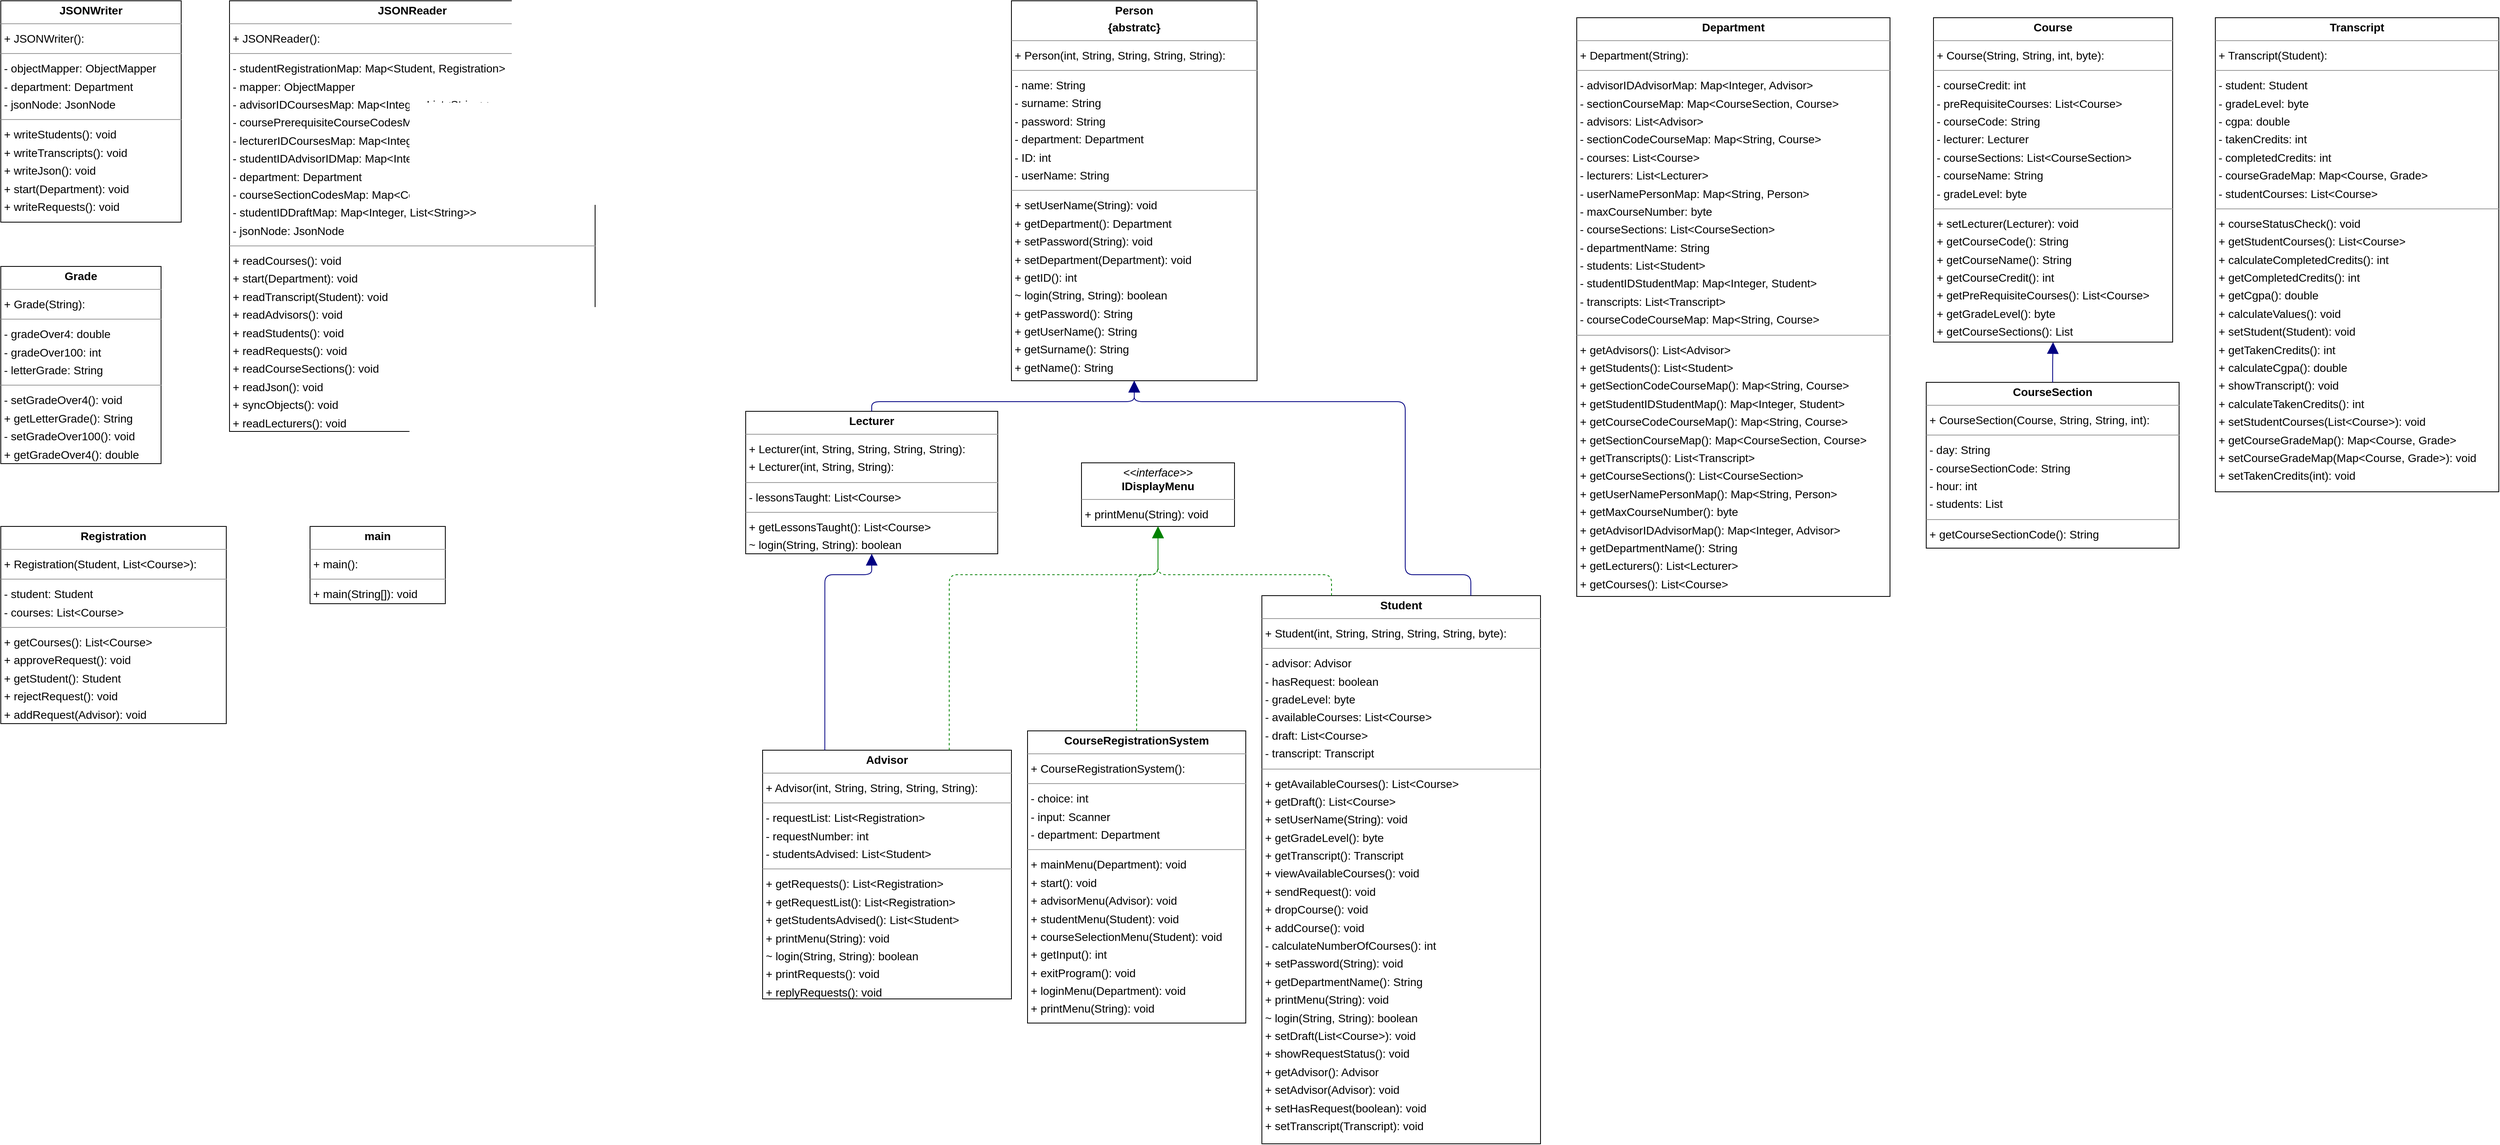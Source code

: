 <mxfile version="22.0.2" type="device">
  <diagram id="8FN1ofDU0DHuPvSbKhNJ" name="Page-1">
    <mxGraphModel dx="4886" dy="2174" grid="1" gridSize="10" guides="1" tooltips="1" connect="1" arrows="1" fold="1" page="0" pageScale="1" pageWidth="827" pageHeight="1169" background="none" math="0" shadow="0">
      <root>
        <mxCell id="0" />
        <mxCell id="1" parent="0" />
        <mxCell id="node3" value="&lt;p style=&quot;margin:0px;margin-top:4px;text-align:center;&quot;&gt;&lt;b&gt;Advisor&lt;/b&gt;&lt;/p&gt;&lt;hr size=&quot;1&quot;/&gt;&lt;p style=&quot;margin:0 0 0 4px;line-height:1.6;&quot;&gt;+ Advisor(int, String, String, String, String): &lt;/p&gt;&lt;hr size=&quot;1&quot;/&gt;&lt;p style=&quot;margin:0 0 0 4px;line-height:1.6;&quot;&gt;- requestList: List&amp;lt;Registration&amp;gt;&lt;br/&gt;- requestNumber: int&lt;br/&gt;- studentsAdvised: List&amp;lt;Student&amp;gt;&lt;/p&gt;&lt;hr size=&quot;1&quot;/&gt;&lt;p style=&quot;margin:0 0 0 4px;line-height:1.6;&quot;&gt;+ getRequests(): List&amp;lt;Registration&amp;gt;&lt;br/&gt;+ getRequestList(): List&amp;lt;Registration&amp;gt;&lt;br/&gt;+ getStudentsAdvised(): List&amp;lt;Student&amp;gt;&lt;br/&gt;+ printMenu(String): void&lt;br/&gt;~ login(String, String): boolean&lt;br/&gt;+ printRequests(): void&lt;br/&gt;+ replyRequests(): void&lt;/p&gt;" style="verticalAlign=top;align=left;overflow=fill;fontSize=14;fontFamily=Helvetica;html=1;rounded=0;shadow=0;comic=0;labelBackgroundColor=none;strokeWidth=1;" parent="1" vertex="1">
          <mxGeometry x="-158" y="541" width="309" height="309" as="geometry" />
        </mxCell>
        <mxCell id="node4" value="&lt;p style=&quot;margin:0px;margin-top:4px;text-align:center;&quot;&gt;&lt;b&gt;Course&lt;/b&gt;&lt;/p&gt;&lt;hr size=&quot;1&quot;/&gt;&lt;p style=&quot;margin:0 0 0 4px;line-height:1.6;&quot;&gt;+ Course(String, String, int, byte): &lt;/p&gt;&lt;hr size=&quot;1&quot;/&gt;&lt;p style=&quot;margin:0 0 0 4px;line-height:1.6;&quot;&gt;- courseCredit: int&lt;br/&gt;- preRequisiteCourses: List&amp;lt;Course&amp;gt;&lt;br/&gt;- courseCode: String&lt;br/&gt;- lecturer: Lecturer&lt;br/&gt;- courseSections: List&amp;lt;CourseSection&amp;gt;&lt;br/&gt;- courseName: String&lt;br/&gt;- gradeLevel: byte&lt;/p&gt;&lt;hr size=&quot;1&quot;/&gt;&lt;p style=&quot;margin:0 0 0 4px;line-height:1.6;&quot;&gt;+ setLecturer(Lecturer): void&lt;br/&gt;+ getCourseCode(): String&lt;br/&gt;+ getCourseName(): String&lt;br/&gt;+ getCourseCredit(): int&lt;br/&gt;+ getPreRequisiteCourses(): List&amp;lt;Course&amp;gt;&lt;br/&gt;+ getGradeLevel(): byte&lt;br/&gt;+ getCourseSections(): List&lt;/p&gt;" style="verticalAlign=top;align=left;overflow=fill;fontSize=14;fontFamily=Helvetica;html=1;rounded=0;shadow=0;comic=0;labelBackgroundColor=none;strokeWidth=1;" parent="1" vertex="1">
          <mxGeometry x="1296" y="-369" width="297" height="403" as="geometry" />
        </mxCell>
        <mxCell id="node5" value="&lt;p style=&quot;margin:0px;margin-top:4px;text-align:center;&quot;&gt;&lt;b&gt;CourseRegistrationSystem&lt;/b&gt;&lt;/p&gt;&lt;hr size=&quot;1&quot;/&gt;&lt;p style=&quot;margin:0 0 0 4px;line-height:1.6;&quot;&gt;+ CourseRegistrationSystem(): &lt;/p&gt;&lt;hr size=&quot;1&quot;/&gt;&lt;p style=&quot;margin:0 0 0 4px;line-height:1.6;&quot;&gt;- choice: int&lt;br/&gt;- input: Scanner&lt;br/&gt;- department: Department&lt;/p&gt;&lt;hr size=&quot;1&quot;/&gt;&lt;p style=&quot;margin:0 0 0 4px;line-height:1.6;&quot;&gt;+ mainMenu(Department): void&lt;br/&gt;+ start(): void&lt;br/&gt;+ advisorMenu(Advisor): void&lt;br/&gt;+ studentMenu(Student): void&lt;br/&gt;+ courseSelectionMenu(Student): void&lt;br/&gt;+ getInput(): int&lt;br/&gt;+ exitProgram(): void&lt;br/&gt;+ loginMenu(Department): void&lt;br/&gt;+ printMenu(String): void&lt;/p&gt;" style="verticalAlign=top;align=left;overflow=fill;fontSize=14;fontFamily=Helvetica;html=1;rounded=0;shadow=0;comic=0;labelBackgroundColor=none;strokeWidth=1;" parent="1" vertex="1">
          <mxGeometry x="171" y="517" width="271" height="363" as="geometry" />
        </mxCell>
        <mxCell id="node14" value="&lt;p style=&quot;margin:0px;margin-top:4px;text-align:center;&quot;&gt;&lt;b&gt;CourseSection&lt;/b&gt;&lt;/p&gt;&lt;hr size=&quot;1&quot;/&gt;&lt;p style=&quot;margin:0 0 0 4px;line-height:1.6;&quot;&gt;+ CourseSection(Course, String, String, int): &lt;/p&gt;&lt;hr size=&quot;1&quot;/&gt;&lt;p style=&quot;margin:0 0 0 4px;line-height:1.6;&quot;&gt;- day: String&lt;br/&gt;- courseSectionCode: String&lt;br/&gt;- hour: int&lt;br/&gt;- students: List&lt;/p&gt;&lt;hr size=&quot;1&quot;/&gt;&lt;p style=&quot;margin:0 0 0 4px;line-height:1.6;&quot;&gt;+ getCourseSectionCode(): String&lt;/p&gt;" style="verticalAlign=top;align=left;overflow=fill;fontSize=14;fontFamily=Helvetica;html=1;rounded=0;shadow=0;comic=0;labelBackgroundColor=none;strokeWidth=1;" parent="1" vertex="1">
          <mxGeometry x="1287" y="84" width="314" height="206" as="geometry" />
        </mxCell>
        <mxCell id="node9" value="&lt;p style=&quot;margin:0px;margin-top:4px;text-align:center;&quot;&gt;&lt;b&gt;Department&lt;/b&gt;&lt;/p&gt;&lt;hr size=&quot;1&quot;/&gt;&lt;p style=&quot;margin:0 0 0 4px;line-height:1.6;&quot;&gt;+ Department(String): &lt;/p&gt;&lt;hr size=&quot;1&quot;/&gt;&lt;p style=&quot;margin:0 0 0 4px;line-height:1.6;&quot;&gt;- advisorIDAdvisorMap: Map&amp;lt;Integer, Advisor&amp;gt;&lt;br/&gt;- sectionCourseMap: Map&amp;lt;CourseSection, Course&amp;gt;&lt;br/&gt;- advisors: List&amp;lt;Advisor&amp;gt;&lt;br/&gt;- sectionCodeCourseMap: Map&amp;lt;String, Course&amp;gt;&lt;br/&gt;- courses: List&amp;lt;Course&amp;gt;&lt;br/&gt;- lecturers: List&amp;lt;Lecturer&amp;gt;&lt;br/&gt;- userNamePersonMap: Map&amp;lt;String, Person&amp;gt;&lt;br/&gt;- maxCourseNumber: byte&lt;br/&gt;- courseSections: List&amp;lt;CourseSection&amp;gt;&lt;br/&gt;- departmentName: String&lt;br/&gt;- students: List&amp;lt;Student&amp;gt;&lt;br/&gt;- studentIDStudentMap: Map&amp;lt;Integer, Student&amp;gt;&lt;br/&gt;- transcripts: List&amp;lt;Transcript&amp;gt;&lt;br/&gt;- courseCodeCourseMap: Map&amp;lt;String, Course&amp;gt;&lt;/p&gt;&lt;hr size=&quot;1&quot;/&gt;&lt;p style=&quot;margin:0 0 0 4px;line-height:1.6;&quot;&gt;+ getAdvisors(): List&amp;lt;Advisor&amp;gt;&lt;br/&gt;+ getStudents(): List&amp;lt;Student&amp;gt;&lt;br/&gt;+ getSectionCodeCourseMap(): Map&amp;lt;String, Course&amp;gt;&lt;br/&gt;+ getStudentIDStudentMap(): Map&amp;lt;Integer, Student&amp;gt;&lt;br/&gt;+ getCourseCodeCourseMap(): Map&amp;lt;String, Course&amp;gt;&lt;br/&gt;+ getSectionCourseMap(): Map&amp;lt;CourseSection, Course&amp;gt;&lt;br/&gt;+ getTranscripts(): List&amp;lt;Transcript&amp;gt;&lt;br/&gt;+ getCourseSections(): List&amp;lt;CourseSection&amp;gt;&lt;br/&gt;+ getUserNamePersonMap(): Map&amp;lt;String, Person&amp;gt;&lt;br/&gt;+ getMaxCourseNumber(): byte&lt;br/&gt;+ getAdvisorIDAdvisorMap(): Map&amp;lt;Integer, Advisor&amp;gt;&lt;br/&gt;+ getDepartmentName(): String&lt;br/&gt;+ getLecturers(): List&amp;lt;Lecturer&amp;gt;&lt;br/&gt;+ getCourses(): List&amp;lt;Course&amp;gt;&lt;/p&gt;" style="verticalAlign=top;align=left;overflow=fill;fontSize=14;fontFamily=Helvetica;html=1;rounded=0;shadow=0;comic=0;labelBackgroundColor=none;strokeWidth=1;" parent="1" vertex="1">
          <mxGeometry x="853" y="-369" width="389" height="719" as="geometry" />
        </mxCell>
        <mxCell id="node6" value="&lt;p style=&quot;margin:0px;margin-top:4px;text-align:center;&quot;&gt;&lt;b&gt;Grade&lt;/b&gt;&lt;/p&gt;&lt;hr size=&quot;1&quot;/&gt;&lt;p style=&quot;margin:0 0 0 4px;line-height:1.6;&quot;&gt;+ Grade(String): &lt;/p&gt;&lt;hr size=&quot;1&quot;/&gt;&lt;p style=&quot;margin:0 0 0 4px;line-height:1.6;&quot;&gt;- gradeOver4: double&lt;br/&gt;- gradeOver100: int&lt;br/&gt;- letterGrade: String&lt;/p&gt;&lt;hr size=&quot;1&quot;/&gt;&lt;p style=&quot;margin:0 0 0 4px;line-height:1.6;&quot;&gt;- setGradeOver4(): void&lt;br/&gt;+ getLetterGrade(): String&lt;br/&gt;- setGradeOver100(): void&lt;br/&gt;+ getGradeOver4(): double&lt;/p&gt;" style="verticalAlign=top;align=left;overflow=fill;fontSize=14;fontFamily=Helvetica;html=1;rounded=0;shadow=0;comic=0;labelBackgroundColor=none;strokeWidth=1;" parent="1" vertex="1">
          <mxGeometry x="-1104" y="-60" width="199" height="245" as="geometry" />
        </mxCell>
        <mxCell id="node12" value="&lt;p style=&quot;margin:0px;margin-top:4px;text-align:center;&quot;&gt;&lt;i&gt;&amp;lt;&amp;lt;interface&amp;gt;&amp;gt;&lt;/i&gt;&lt;br/&gt;&lt;b&gt;IDisplayMenu&lt;/b&gt;&lt;/p&gt;&lt;hr size=&quot;1&quot;/&gt;&lt;p style=&quot;margin:0 0 0 4px;line-height:1.6;&quot;&gt;+ printMenu(String): void&lt;/p&gt;" style="verticalAlign=top;align=left;overflow=fill;fontSize=14;fontFamily=Helvetica;html=1;rounded=0;shadow=0;comic=0;labelBackgroundColor=none;strokeWidth=1;" parent="1" vertex="1">
          <mxGeometry x="238" y="184" width="190" height="79" as="geometry" />
        </mxCell>
        <mxCell id="node18" value="&lt;p style=&quot;margin:0px;margin-top:4px;text-align:center;&quot;&gt;&lt;b&gt;JSONReader&lt;/b&gt;&lt;/p&gt;&lt;hr size=&quot;1&quot;/&gt;&lt;p style=&quot;margin:0 0 0 4px;line-height:1.6;&quot;&gt;+ JSONReader(): &lt;/p&gt;&lt;hr size=&quot;1&quot;/&gt;&lt;p style=&quot;margin:0 0 0 4px;line-height:1.6;&quot;&gt;- studentRegistrationMap: Map&amp;lt;Student, Registration&amp;gt;&lt;br/&gt;- mapper: ObjectMapper&lt;br/&gt;- advisorIDCoursesMap: Map&amp;lt;Integer, List&amp;lt;String&amp;gt;&amp;gt;&lt;br/&gt;- coursePrerequisiteCourseCodesMap: Map&amp;lt;Course, List&amp;lt;String&amp;gt;&amp;gt;&lt;br/&gt;- lecturerIDCoursesMap: Map&amp;lt;Integer, List&amp;lt;String&amp;gt;&amp;gt;&lt;br/&gt;- studentIDAdvisorIDMap: Map&amp;lt;Integer, Integer&amp;gt;&lt;br/&gt;- department: Department&lt;br/&gt;- courseSectionCodesMap: Map&amp;lt;Course, List&amp;lt;String&amp;gt;&amp;gt;&lt;br/&gt;- studentIDDraftMap: Map&amp;lt;Integer, List&amp;lt;String&amp;gt;&amp;gt;&lt;br/&gt;- jsonNode: JsonNode&lt;/p&gt;&lt;hr size=&quot;1&quot;/&gt;&lt;p style=&quot;margin:0 0 0 4px;line-height:1.6;&quot;&gt;+ readCourses(): void&lt;br/&gt;+ start(Department): void&lt;br/&gt;+ readTranscript(Student): void&lt;br/&gt;+ readAdvisors(): void&lt;br/&gt;+ readStudents(): void&lt;br/&gt;+ readRequests(): void&lt;br/&gt;+ readCourseSections(): void&lt;br/&gt;+ readJson(): void&lt;br/&gt;+ syncObjects(): void&lt;br/&gt;+ readLecturers(): void&lt;/p&gt;" style="verticalAlign=top;align=left;overflow=fill;fontSize=14;fontFamily=Helvetica;html=1;rounded=0;shadow=0;comic=0;labelBackgroundColor=none;strokeWidth=1;" parent="1" vertex="1">
          <mxGeometry x="-820" y="-390" width="454" height="535" as="geometry" />
        </mxCell>
        <mxCell id="node2" value="&lt;p style=&quot;margin:0px;margin-top:4px;text-align:center;&quot;&gt;&lt;b&gt;JSONWriter&lt;/b&gt;&lt;/p&gt;&lt;hr size=&quot;1&quot;/&gt;&lt;p style=&quot;margin:0 0 0 4px;line-height:1.6;&quot;&gt;+ JSONWriter(): &lt;/p&gt;&lt;hr size=&quot;1&quot;/&gt;&lt;p style=&quot;margin:0 0 0 4px;line-height:1.6;&quot;&gt;- objectMapper: ObjectMapper&lt;br/&gt;- department: Department&lt;br/&gt;- jsonNode: JsonNode&lt;/p&gt;&lt;hr size=&quot;1&quot;/&gt;&lt;p style=&quot;margin:0 0 0 4px;line-height:1.6;&quot;&gt;+ writeStudents(): void&lt;br/&gt;+ writeTranscripts(): void&lt;br/&gt;+ writeJson(): void&lt;br/&gt;+ start(Department): void&lt;br/&gt;+ writeRequests(): void&lt;/p&gt;" style="verticalAlign=top;align=left;overflow=fill;fontSize=14;fontFamily=Helvetica;html=1;rounded=0;shadow=0;comic=0;labelBackgroundColor=none;strokeWidth=1;" parent="1" vertex="1">
          <mxGeometry x="-1104" y="-390" width="224" height="275" as="geometry" />
        </mxCell>
        <mxCell id="node13" value="&lt;p style=&quot;margin:0px;margin-top:4px;text-align:center;&quot;&gt;&lt;b&gt;Lecturer&lt;/b&gt;&lt;/p&gt;&lt;hr size=&quot;1&quot;/&gt;&lt;p style=&quot;margin:0 0 0 4px;line-height:1.6;&quot;&gt;+ Lecturer(int, String, String, String, String): &lt;br/&gt;+ Lecturer(int, String, String): &lt;/p&gt;&lt;hr size=&quot;1&quot;/&gt;&lt;p style=&quot;margin:0 0 0 4px;line-height:1.6;&quot;&gt;- lessonsTaught: List&amp;lt;Course&amp;gt;&lt;/p&gt;&lt;hr size=&quot;1&quot;/&gt;&lt;p style=&quot;margin:0 0 0 4px;line-height:1.6;&quot;&gt;+ getLessonsTaught(): List&amp;lt;Course&amp;gt;&lt;br/&gt;~ login(String, String): boolean&lt;/p&gt;" style="verticalAlign=top;align=left;overflow=fill;fontSize=14;fontFamily=Helvetica;html=1;rounded=0;shadow=0;comic=0;labelBackgroundColor=none;strokeWidth=1;" parent="1" vertex="1">
          <mxGeometry x="-179" y="120" width="313" height="177" as="geometry" />
        </mxCell>
        <mxCell id="node10" value="&lt;p style=&quot;margin:0px;margin-top:4px;text-align:center;&quot;&gt;&lt;b&gt;Person&lt;/b&gt;&lt;/p&gt;&lt;p style=&quot;margin:0px;margin-top:4px;text-align:center;&quot;&gt;&lt;b&gt;{abstratc}&lt;/b&gt;&lt;/p&gt;&lt;hr size=&quot;1&quot;&gt;&lt;p style=&quot;margin:0 0 0 4px;line-height:1.6;&quot;&gt;+ Person(int, String, String, String, String): &lt;/p&gt;&lt;hr size=&quot;1&quot;&gt;&lt;p style=&quot;margin:0 0 0 4px;line-height:1.6;&quot;&gt;- name: String&lt;br&gt;- surname: String&lt;br&gt;- password: String&lt;br&gt;- department: Department&lt;br&gt;- ID: int&lt;br&gt;- userName: String&lt;/p&gt;&lt;hr size=&quot;1&quot;&gt;&lt;p style=&quot;margin:0 0 0 4px;line-height:1.6;&quot;&gt;+ setUserName(String): void&lt;br&gt;+ getDepartment(): Department&lt;br&gt;+ setPassword(String): void&lt;br&gt;+ setDepartment(Department): void&lt;br&gt;+ getID(): int&lt;br&gt;~ login(String, String): boolean&lt;br&gt;+ getPassword(): String&lt;br&gt;+ getUserName(): String&lt;br&gt;+ getSurname(): String&lt;br&gt;+ getName(): String&lt;/p&gt;" style="verticalAlign=top;align=left;overflow=fill;fontSize=14;fontFamily=Helvetica;html=1;rounded=0;shadow=0;comic=0;labelBackgroundColor=none;strokeWidth=1;" parent="1" vertex="1">
          <mxGeometry x="151" y="-390" width="305" height="472" as="geometry" />
        </mxCell>
        <mxCell id="node7" value="&lt;p style=&quot;margin:0px;margin-top:4px;text-align:center;&quot;&gt;&lt;b&gt;Registration&lt;/b&gt;&lt;/p&gt;&lt;hr size=&quot;1&quot;/&gt;&lt;p style=&quot;margin:0 0 0 4px;line-height:1.6;&quot;&gt;+ Registration(Student, List&amp;lt;Course&amp;gt;): &lt;/p&gt;&lt;hr size=&quot;1&quot;/&gt;&lt;p style=&quot;margin:0 0 0 4px;line-height:1.6;&quot;&gt;- student: Student&lt;br/&gt;- courses: List&amp;lt;Course&amp;gt;&lt;/p&gt;&lt;hr size=&quot;1&quot;/&gt;&lt;p style=&quot;margin:0 0 0 4px;line-height:1.6;&quot;&gt;+ getCourses(): List&amp;lt;Course&amp;gt;&lt;br/&gt;+ approveRequest(): void&lt;br/&gt;+ getStudent(): Student&lt;br/&gt;+ rejectRequest(): void&lt;br/&gt;+ addRequest(Advisor): void&lt;/p&gt;" style="verticalAlign=top;align=left;overflow=fill;fontSize=14;fontFamily=Helvetica;html=1;rounded=0;shadow=0;comic=0;labelBackgroundColor=none;strokeWidth=1;" parent="1" vertex="1">
          <mxGeometry x="-1104" y="263" width="280" height="245" as="geometry" />
        </mxCell>
        <mxCell id="node15" value="&lt;p style=&quot;margin:0px;margin-top:4px;text-align:center;&quot;&gt;&lt;b&gt;Student&lt;/b&gt;&lt;/p&gt;&lt;hr size=&quot;1&quot;/&gt;&lt;p style=&quot;margin:0 0 0 4px;line-height:1.6;&quot;&gt;+ Student(int, String, String, String, String, byte): &lt;/p&gt;&lt;hr size=&quot;1&quot;/&gt;&lt;p style=&quot;margin:0 0 0 4px;line-height:1.6;&quot;&gt;- advisor: Advisor&lt;br/&gt;- hasRequest: boolean&lt;br/&gt;- gradeLevel: byte&lt;br/&gt;- availableCourses: List&amp;lt;Course&amp;gt;&lt;br/&gt;- draft: List&amp;lt;Course&amp;gt;&lt;br/&gt;- transcript: Transcript&lt;/p&gt;&lt;hr size=&quot;1&quot;/&gt;&lt;p style=&quot;margin:0 0 0 4px;line-height:1.6;&quot;&gt;+ getAvailableCourses(): List&amp;lt;Course&amp;gt;&lt;br/&gt;+ getDraft(): List&amp;lt;Course&amp;gt;&lt;br/&gt;+ setUserName(String): void&lt;br/&gt;+ getGradeLevel(): byte&lt;br/&gt;+ getTranscript(): Transcript&lt;br/&gt;+ viewAvailableCourses(): void&lt;br/&gt;+ sendRequest(): void&lt;br/&gt;+ dropCourse(): void&lt;br/&gt;+ addCourse(): void&lt;br/&gt;- calculateNumberOfCourses(): int&lt;br/&gt;+ setPassword(String): void&lt;br/&gt;+ getDepartmentName(): String&lt;br/&gt;+ printMenu(String): void&lt;br/&gt;~ login(String, String): boolean&lt;br/&gt;+ setDraft(List&amp;lt;Course&amp;gt;): void&lt;br/&gt;+ showRequestStatus(): void&lt;br/&gt;+ getAdvisor(): Advisor&lt;br/&gt;+ setAdvisor(Advisor): void&lt;br/&gt;+ setHasRequest(boolean): void&lt;br/&gt;+ setTranscript(Transcript): void&lt;/p&gt;" style="verticalAlign=top;align=left;overflow=fill;fontSize=14;fontFamily=Helvetica;html=1;rounded=0;shadow=0;comic=0;labelBackgroundColor=none;strokeWidth=1;" parent="1" vertex="1">
          <mxGeometry x="462" y="349" width="346" height="681" as="geometry" />
        </mxCell>
        <mxCell id="node0" value="&lt;p style=&quot;margin:0px;margin-top:4px;text-align:center;&quot;&gt;&lt;b&gt;Transcript&lt;/b&gt;&lt;/p&gt;&lt;hr size=&quot;1&quot;/&gt;&lt;p style=&quot;margin:0 0 0 4px;line-height:1.6;&quot;&gt;+ Transcript(Student): &lt;/p&gt;&lt;hr size=&quot;1&quot;/&gt;&lt;p style=&quot;margin:0 0 0 4px;line-height:1.6;&quot;&gt;- student: Student&lt;br/&gt;- gradeLevel: byte&lt;br/&gt;- cgpa: double&lt;br/&gt;- takenCredits: int&lt;br/&gt;- completedCredits: int&lt;br/&gt;- courseGradeMap: Map&amp;lt;Course, Grade&amp;gt;&lt;br/&gt;- studentCourses: List&amp;lt;Course&amp;gt;&lt;/p&gt;&lt;hr size=&quot;1&quot;/&gt;&lt;p style=&quot;margin:0 0 0 4px;line-height:1.6;&quot;&gt;+ courseStatusCheck(): void&lt;br/&gt;+ getStudentCourses(): List&amp;lt;Course&amp;gt;&lt;br/&gt;+ calculateCompletedCredits(): int&lt;br/&gt;+ getCompletedCredits(): int&lt;br/&gt;+ getCgpa(): double&lt;br/&gt;+ calculateValues(): void&lt;br/&gt;+ setStudent(Student): void&lt;br/&gt;+ getTakenCredits(): int&lt;br/&gt;+ calculateCgpa(): double&lt;br/&gt;+ showTranscript(): void&lt;br/&gt;+ calculateTakenCredits(): int&lt;br/&gt;+ setStudentCourses(List&amp;lt;Course&amp;gt;): void&lt;br/&gt;+ getCourseGradeMap(): Map&amp;lt;Course, Grade&amp;gt;&lt;br/&gt;+ setCourseGradeMap(Map&amp;lt;Course, Grade&amp;gt;): void&lt;br/&gt;+ setTakenCredits(int): void&lt;/p&gt;" style="verticalAlign=top;align=left;overflow=fill;fontSize=14;fontFamily=Helvetica;html=1;rounded=0;shadow=0;comic=0;labelBackgroundColor=none;strokeWidth=1;" parent="1" vertex="1">
          <mxGeometry x="1646" y="-369" width="352" height="589" as="geometry" />
        </mxCell>
        <mxCell id="node17" value="&lt;p style=&quot;margin:0px;margin-top:4px;text-align:center;&quot;&gt;&lt;b&gt;main&lt;/b&gt;&lt;/p&gt;&lt;hr size=&quot;1&quot;/&gt;&lt;p style=&quot;margin:0 0 0 4px;line-height:1.6;&quot;&gt;+ main(): &lt;/p&gt;&lt;hr size=&quot;1&quot;/&gt;&lt;p style=&quot;margin:0 0 0 4px;line-height:1.6;&quot;&gt;+ main(String[]): void&lt;/p&gt;" style="verticalAlign=top;align=left;overflow=fill;fontSize=14;fontFamily=Helvetica;html=1;rounded=0;shadow=0;comic=0;labelBackgroundColor=none;strokeWidth=1;" parent="1" vertex="1">
          <mxGeometry x="-720" y="263" width="168" height="96" as="geometry" />
        </mxCell>
        <mxCell id="edge6" value="" style="html=1;rounded=1;edgeStyle=orthogonalEdgeStyle;dashed=1;startArrow=none;endArrow=block;endSize=12;strokeColor=#008200;exitX=0.750;exitY=0.000;exitDx=0;exitDy=0;entryX=0.500;entryY=1.001;entryDx=0;entryDy=0;" parent="1" source="node3" target="node12" edge="1">
          <mxGeometry width="50" height="50" relative="1" as="geometry">
            <Array as="points">
              <mxPoint x="74" y="323" />
              <mxPoint x="333" y="323" />
            </Array>
          </mxGeometry>
        </mxCell>
        <mxCell id="edge0" value="" style="html=1;rounded=1;edgeStyle=orthogonalEdgeStyle;dashed=0;startArrow=none;endArrow=block;endSize=12;strokeColor=#000082;exitX=0.250;exitY=0.000;exitDx=0;exitDy=0;entryX=0.500;entryY=1.000;entryDx=0;entryDy=0;" parent="1" source="node3" target="node13" edge="1">
          <mxGeometry width="50" height="50" relative="1" as="geometry">
            <Array as="points">
              <mxPoint x="-80" y="323" />
              <mxPoint x="-22" y="323" />
            </Array>
          </mxGeometry>
        </mxCell>
        <mxCell id="edge1" value="" style="html=1;rounded=1;edgeStyle=orthogonalEdgeStyle;dashed=1;startArrow=none;endArrow=block;endSize=12;strokeColor=#008200;exitX=0.500;exitY=0.000;exitDx=0;exitDy=0;entryX=0.500;entryY=1.001;entryDx=0;entryDy=0;" parent="1" source="node5" target="node12" edge="1">
          <mxGeometry width="50" height="50" relative="1" as="geometry">
            <Array as="points">
              <mxPoint x="307" y="323" />
              <mxPoint x="333" y="323" />
            </Array>
          </mxGeometry>
        </mxCell>
        <mxCell id="edge5" value="" style="html=1;rounded=1;edgeStyle=orthogonalEdgeStyle;dashed=0;startArrow=none;endArrow=block;endSize=12;strokeColor=#000082;exitX=0.500;exitY=0.000;exitDx=0;exitDy=0;entryX=0.500;entryY=1.000;entryDx=0;entryDy=0;" parent="1" source="node14" target="node4" edge="1">
          <mxGeometry width="50" height="50" relative="1" as="geometry">
            <Array as="points" />
          </mxGeometry>
        </mxCell>
        <mxCell id="edge4" value="" style="html=1;rounded=1;edgeStyle=orthogonalEdgeStyle;dashed=0;startArrow=none;endArrow=block;endSize=12;strokeColor=#000082;exitX=0.500;exitY=0.000;exitDx=0;exitDy=0;entryX=0.500;entryY=1.000;entryDx=0;entryDy=0;" parent="1" source="node13" target="node10" edge="1">
          <mxGeometry width="50" height="50" relative="1" as="geometry">
            <Array as="points">
              <mxPoint x="-22" y="108" />
              <mxPoint x="304" y="108" />
            </Array>
          </mxGeometry>
        </mxCell>
        <mxCell id="edge3" value="" style="html=1;rounded=1;edgeStyle=orthogonalEdgeStyle;dashed=1;startArrow=none;endArrow=block;endSize=12;strokeColor=#008200;exitX=0.250;exitY=0.000;exitDx=0;exitDy=0;entryX=0.500;entryY=1.001;entryDx=0;entryDy=0;" parent="1" source="node15" target="node12" edge="1">
          <mxGeometry width="50" height="50" relative="1" as="geometry">
            <Array as="points">
              <mxPoint x="549" y="323" />
              <mxPoint x="333" y="323" />
            </Array>
          </mxGeometry>
        </mxCell>
        <mxCell id="edge2" value="" style="html=1;rounded=1;edgeStyle=orthogonalEdgeStyle;dashed=0;startArrow=none;endArrow=block;endSize=12;strokeColor=#000082;exitX=0.750;exitY=0.000;exitDx=0;exitDy=0;entryX=0.500;entryY=1.000;entryDx=0;entryDy=0;" parent="1" source="node15" target="node10" edge="1">
          <mxGeometry width="50" height="50" relative="1" as="geometry">
            <Array as="points">
              <mxPoint x="722" y="323" />
              <mxPoint x="640" y="323" />
              <mxPoint x="640" y="108" />
              <mxPoint x="304" y="108" />
            </Array>
          </mxGeometry>
        </mxCell>
      </root>
    </mxGraphModel>
  </diagram>
</mxfile>
